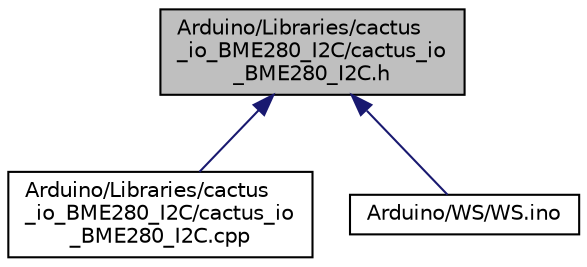digraph "Arduino/Libraries/cactus_io_BME280_I2C/cactus_io_BME280_I2C.h"
{
  edge [fontname="Helvetica",fontsize="10",labelfontname="Helvetica",labelfontsize="10"];
  node [fontname="Helvetica",fontsize="10",shape=record];
  Node2 [label="Arduino/Libraries/cactus\l_io_BME280_I2C/cactus_io\l_BME280_I2C.h",height=0.2,width=0.4,color="black", fillcolor="grey75", style="filled", fontcolor="black"];
  Node2 -> Node3 [dir="back",color="midnightblue",fontsize="10",style="solid",fontname="Helvetica"];
  Node3 [label="Arduino/Libraries/cactus\l_io_BME280_I2C/cactus_io\l_BME280_I2C.cpp",height=0.2,width=0.4,color="black", fillcolor="white", style="filled",URL="$cactus__io___b_m_e280___i2_c_8cpp.html"];
  Node2 -> Node4 [dir="back",color="midnightblue",fontsize="10",style="solid",fontname="Helvetica"];
  Node4 [label="Arduino/WS/WS.ino",height=0.2,width=0.4,color="black", fillcolor="white", style="filled",URL="$_w_s_8ino.html",tooltip="Weather station power by Arduino. "];
}

